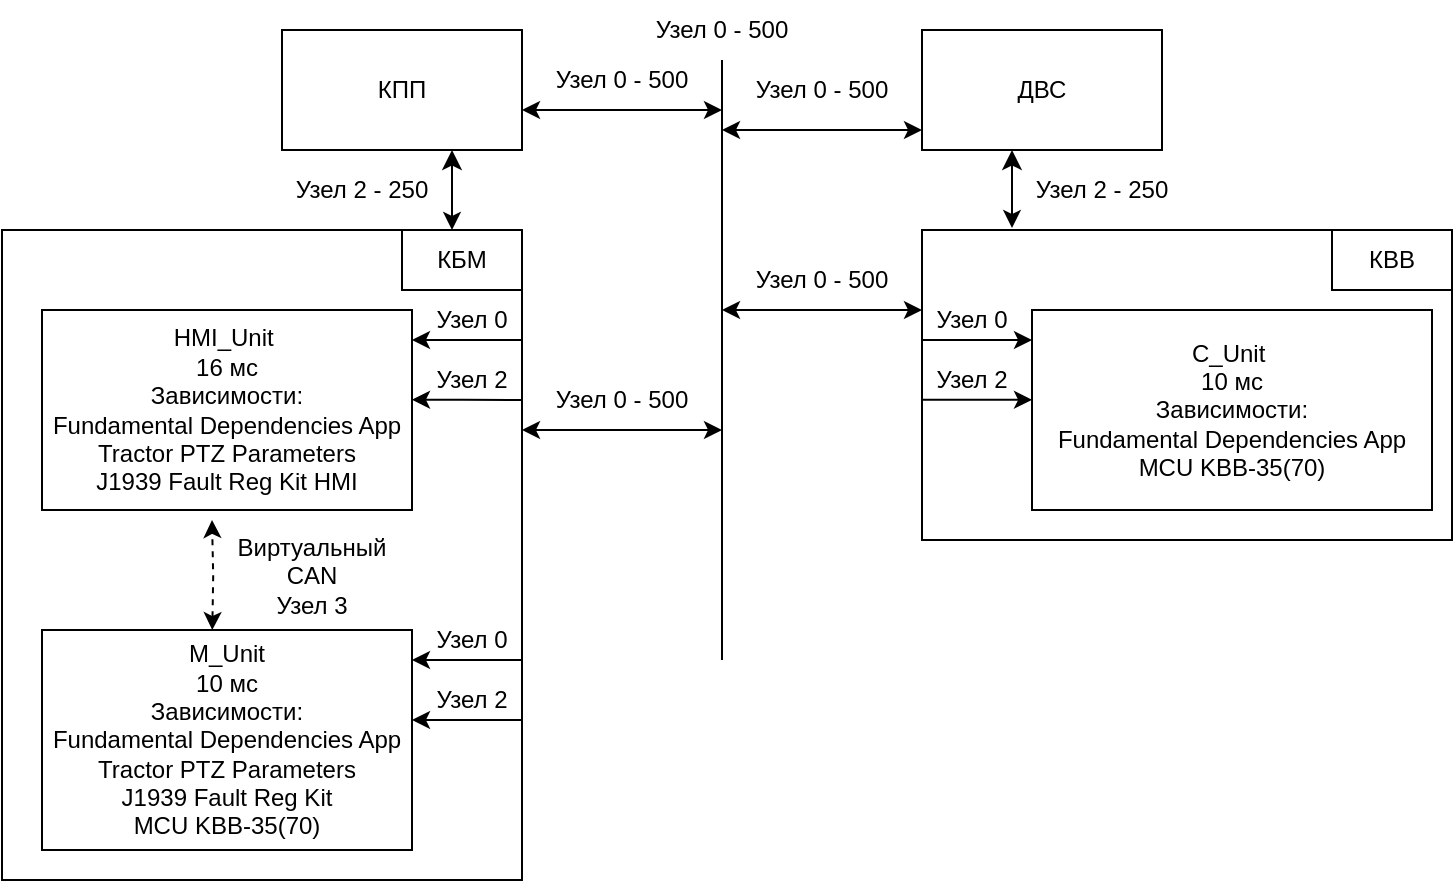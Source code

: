 <mxfile version="22.1.8" type="github">
  <diagram name="Страница — 1" id="boksjwtE60Wu9PSS7kzV">
    <mxGraphModel dx="819" dy="433" grid="1" gridSize="5" guides="1" tooltips="1" connect="1" arrows="1" fold="1" page="1" pageScale="1" pageWidth="827" pageHeight="1169" math="0" shadow="0">
      <root>
        <mxCell id="0" />
        <mxCell id="1" parent="0" />
        <mxCell id="1OqXnXpz8r0vYPGbQrty-51" value="" style="rounded=0;whiteSpace=wrap;html=1;fillColor=none;" vertex="1" parent="1">
          <mxGeometry x="65" y="305" width="260" height="325" as="geometry" />
        </mxCell>
        <mxCell id="1OqXnXpz8r0vYPGbQrty-54" value="КБМ" style="text;html=1;strokeColor=none;fillColor=none;align=center;verticalAlign=middle;whiteSpace=wrap;rounded=0;" vertex="1" parent="1">
          <mxGeometry x="265" y="305" width="60" height="30" as="geometry" />
        </mxCell>
        <mxCell id="1OqXnXpz8r0vYPGbQrty-55" value="" style="rounded=0;whiteSpace=wrap;html=1;fillColor=none;" vertex="1" parent="1">
          <mxGeometry x="265" y="305" width="60" height="30" as="geometry" />
        </mxCell>
        <mxCell id="1OqXnXpz8r0vYPGbQrty-56" value="HMI_Unit&amp;nbsp;&lt;br&gt;16 мс&lt;br&gt;Зависимости:&lt;br&gt;Fundamental Dependencies App&lt;br&gt;Tractor PTZ Parameters&lt;br&gt;J1939 Fault Reg Kit HMI" style="rounded=0;whiteSpace=wrap;html=1;" vertex="1" parent="1">
          <mxGeometry x="85" y="345" width="185" height="100" as="geometry" />
        </mxCell>
        <mxCell id="1OqXnXpz8r0vYPGbQrty-57" value="M_Unit&lt;br&gt;10 мс&lt;br&gt;Зависимости:&lt;br&gt;Fundamental Dependencies App&lt;br&gt;Tractor PTZ Parameters&lt;br&gt;J1939 Fault Reg Kit&lt;br&gt;MCU KBB-35(70)" style="rounded=0;whiteSpace=wrap;html=1;" vertex="1" parent="1">
          <mxGeometry x="85" y="505" width="185" height="110" as="geometry" />
        </mxCell>
        <mxCell id="1OqXnXpz8r0vYPGbQrty-58" value="Виртуальный CAN&lt;br&gt;Узел 3" style="text;html=1;strokeColor=none;fillColor=none;align=center;verticalAlign=middle;whiteSpace=wrap;rounded=0;" vertex="1" parent="1">
          <mxGeometry x="180" y="455" width="80" height="45" as="geometry" />
        </mxCell>
        <mxCell id="1OqXnXpz8r0vYPGbQrty-59" value="" style="endArrow=classic;dashed=1;html=1;rounded=0;edgeStyle=orthogonalEdgeStyle;exitX=0.5;exitY=0;exitDx=0;exitDy=0;startArrow=classic;startFill=1;endFill=1;" edge="1" parent="1">
          <mxGeometry width="50" height="50" relative="1" as="geometry">
            <mxPoint x="170.14" y="505" as="sourcePoint" />
            <mxPoint x="170" y="450" as="targetPoint" />
          </mxGeometry>
        </mxCell>
        <mxCell id="1OqXnXpz8r0vYPGbQrty-62" value="" style="endArrow=classic;html=1;rounded=0;edgeStyle=orthogonalEdgeStyle;startArrow=classic;startFill=1;" edge="1" parent="1">
          <mxGeometry width="50" height="50" relative="1" as="geometry">
            <mxPoint x="325" y="405" as="sourcePoint" />
            <mxPoint x="425" y="405" as="targetPoint" />
            <Array as="points">
              <mxPoint x="405" y="405" />
              <mxPoint x="405" y="405" />
            </Array>
          </mxGeometry>
        </mxCell>
        <mxCell id="1OqXnXpz8r0vYPGbQrty-63" value="" style="endArrow=classic;html=1;rounded=0;edgeStyle=orthogonalEdgeStyle;startArrow=classic;startFill=1;" edge="1" parent="1">
          <mxGeometry width="50" height="50" relative="1" as="geometry">
            <mxPoint x="425" y="345" as="sourcePoint" />
            <mxPoint x="525" y="345" as="targetPoint" />
            <Array as="points">
              <mxPoint x="505" y="345" />
              <mxPoint x="505" y="345" />
            </Array>
          </mxGeometry>
        </mxCell>
        <mxCell id="1OqXnXpz8r0vYPGbQrty-65" value="Узел 0 - 500" style="text;html=1;strokeColor=none;fillColor=none;align=center;verticalAlign=middle;whiteSpace=wrap;rounded=0;" vertex="1" parent="1">
          <mxGeometry x="335" y="375" width="80" height="30" as="geometry" />
        </mxCell>
        <mxCell id="1OqXnXpz8r0vYPGbQrty-66" value="Узел 2 - 250" style="text;html=1;strokeColor=none;fillColor=none;align=center;verticalAlign=middle;whiteSpace=wrap;rounded=0;" vertex="1" parent="1">
          <mxGeometry x="575" y="270" width="80" height="30" as="geometry" />
        </mxCell>
        <mxCell id="1OqXnXpz8r0vYPGbQrty-68" value="" style="endArrow=none;html=1;rounded=0;edgeStyle=orthogonalEdgeStyle;startArrow=classic;startFill=1;endFill=0;" edge="1" parent="1">
          <mxGeometry width="50" height="50" relative="1" as="geometry">
            <mxPoint x="269.99" y="360" as="sourcePoint" />
            <mxPoint x="320" y="360" as="targetPoint" />
            <Array as="points">
              <mxPoint x="325" y="360" />
              <mxPoint x="325" y="360" />
            </Array>
          </mxGeometry>
        </mxCell>
        <mxCell id="1OqXnXpz8r0vYPGbQrty-69" value="" style="endArrow=none;html=1;rounded=0;edgeStyle=orthogonalEdgeStyle;startArrow=classic;startFill=1;endFill=0;" edge="1" parent="1">
          <mxGeometry width="50" height="50" relative="1" as="geometry">
            <mxPoint x="270" y="389.86" as="sourcePoint" />
            <mxPoint x="325" y="390" as="targetPoint" />
            <Array as="points">
              <mxPoint x="295" y="390" />
            </Array>
          </mxGeometry>
        </mxCell>
        <mxCell id="1OqXnXpz8r0vYPGbQrty-70" value="" style="endArrow=none;html=1;rounded=0;edgeStyle=orthogonalEdgeStyle;startArrow=classic;startFill=1;endFill=0;" edge="1" parent="1">
          <mxGeometry width="50" height="50" relative="1" as="geometry">
            <mxPoint x="269.99" y="520" as="sourcePoint" />
            <mxPoint x="289.99" y="520" as="targetPoint" />
            <Array as="points">
              <mxPoint x="325" y="520" />
              <mxPoint x="325" y="520" />
            </Array>
          </mxGeometry>
        </mxCell>
        <mxCell id="1OqXnXpz8r0vYPGbQrty-71" value="" style="endArrow=none;html=1;rounded=0;edgeStyle=orthogonalEdgeStyle;startArrow=classic;startFill=1;endFill=0;" edge="1" parent="1">
          <mxGeometry width="50" height="50" relative="1" as="geometry">
            <mxPoint x="270" y="550" as="sourcePoint" />
            <mxPoint x="290" y="550" as="targetPoint" />
            <Array as="points">
              <mxPoint x="325" y="550" />
              <mxPoint x="325" y="550" />
            </Array>
          </mxGeometry>
        </mxCell>
        <mxCell id="1OqXnXpz8r0vYPGbQrty-72" value="Узел 0" style="text;html=1;strokeColor=none;fillColor=none;align=center;verticalAlign=middle;whiteSpace=wrap;rounded=0;" vertex="1" parent="1">
          <mxGeometry x="260" y="335" width="80" height="30" as="geometry" />
        </mxCell>
        <mxCell id="1OqXnXpz8r0vYPGbQrty-73" value="Узел 2" style="text;html=1;strokeColor=none;fillColor=none;align=center;verticalAlign=middle;whiteSpace=wrap;rounded=0;" vertex="1" parent="1">
          <mxGeometry x="260" y="365" width="80" height="30" as="geometry" />
        </mxCell>
        <mxCell id="1OqXnXpz8r0vYPGbQrty-74" value="Узел 0" style="text;html=1;strokeColor=none;fillColor=none;align=center;verticalAlign=middle;whiteSpace=wrap;rounded=0;" vertex="1" parent="1">
          <mxGeometry x="260" y="495" width="80" height="30" as="geometry" />
        </mxCell>
        <mxCell id="1OqXnXpz8r0vYPGbQrty-75" value="Узел 2" style="text;html=1;strokeColor=none;fillColor=none;align=center;verticalAlign=middle;whiteSpace=wrap;rounded=0;" vertex="1" parent="1">
          <mxGeometry x="260" y="525" width="80" height="30" as="geometry" />
        </mxCell>
        <mxCell id="1OqXnXpz8r0vYPGbQrty-76" value="" style="rounded=0;whiteSpace=wrap;html=1;fillColor=none;" vertex="1" parent="1">
          <mxGeometry x="525" y="305" width="265" height="155" as="geometry" />
        </mxCell>
        <mxCell id="1OqXnXpz8r0vYPGbQrty-77" value="КВВ" style="text;html=1;strokeColor=none;fillColor=none;align=center;verticalAlign=middle;whiteSpace=wrap;rounded=0;" vertex="1" parent="1">
          <mxGeometry x="730" y="305" width="60" height="30" as="geometry" />
        </mxCell>
        <mxCell id="1OqXnXpz8r0vYPGbQrty-78" value="" style="rounded=0;whiteSpace=wrap;html=1;fillColor=none;" vertex="1" parent="1">
          <mxGeometry x="730" y="305" width="60" height="30" as="geometry" />
        </mxCell>
        <mxCell id="1OqXnXpz8r0vYPGbQrty-79" value="С_Unit&amp;nbsp;&lt;br&gt;10 мс&lt;br&gt;Зависимости:&lt;br&gt;Fundamental Dependencies App&lt;br&gt;MCU KBB-35(70)" style="rounded=0;whiteSpace=wrap;html=1;" vertex="1" parent="1">
          <mxGeometry x="580" y="345" width="200" height="100" as="geometry" />
        </mxCell>
        <mxCell id="1OqXnXpz8r0vYPGbQrty-91" value="Узел 0" style="text;html=1;strokeColor=none;fillColor=none;align=center;verticalAlign=middle;whiteSpace=wrap;rounded=0;" vertex="1" parent="1">
          <mxGeometry x="510" y="335" width="80" height="30" as="geometry" />
        </mxCell>
        <mxCell id="1OqXnXpz8r0vYPGbQrty-92" value="Узел 2" style="text;html=1;strokeColor=none;fillColor=none;align=center;verticalAlign=middle;whiteSpace=wrap;rounded=0;" vertex="1" parent="1">
          <mxGeometry x="510" y="365" width="80" height="30" as="geometry" />
        </mxCell>
        <mxCell id="1OqXnXpz8r0vYPGbQrty-95" style="edgeStyle=orthogonalEdgeStyle;rounded=0;orthogonalLoop=1;jettySize=auto;html=1;exitX=0.5;exitY=1;exitDx=0;exitDy=0;" edge="1" parent="1" source="1OqXnXpz8r0vYPGbQrty-76" target="1OqXnXpz8r0vYPGbQrty-76">
          <mxGeometry relative="1" as="geometry" />
        </mxCell>
        <mxCell id="1OqXnXpz8r0vYPGbQrty-97" value="" style="endArrow=classic;html=1;rounded=0;edgeStyle=orthogonalEdgeStyle;startArrow=none;startFill=0;endFill=1;entryX=1;entryY=0.236;entryDx=0;entryDy=0;entryPerimeter=0;" edge="1" parent="1">
          <mxGeometry width="50" height="50" relative="1" as="geometry">
            <mxPoint x="525" y="360" as="sourcePoint" />
            <mxPoint x="580.01" y="360" as="targetPoint" />
            <Array as="points">
              <mxPoint x="550.01" y="360" />
            </Array>
          </mxGeometry>
        </mxCell>
        <mxCell id="1OqXnXpz8r0vYPGbQrty-98" value="" style="endArrow=classic;html=1;rounded=0;edgeStyle=orthogonalEdgeStyle;startArrow=none;startFill=0;endFill=1;entryX=1;entryY=0.236;entryDx=0;entryDy=0;entryPerimeter=0;" edge="1" parent="1">
          <mxGeometry width="50" height="50" relative="1" as="geometry">
            <mxPoint x="525" y="389.92" as="sourcePoint" />
            <mxPoint x="580.01" y="389.92" as="targetPoint" />
            <Array as="points">
              <mxPoint x="550.01" y="389.92" />
            </Array>
          </mxGeometry>
        </mxCell>
        <mxCell id="1OqXnXpz8r0vYPGbQrty-100" value="" style="endArrow=none;html=1;rounded=0;edgeStyle=orthogonalEdgeStyle;" edge="1" parent="1">
          <mxGeometry width="50" height="50" relative="1" as="geometry">
            <mxPoint x="425" y="520" as="sourcePoint" />
            <mxPoint x="425" y="220" as="targetPoint" />
          </mxGeometry>
        </mxCell>
        <mxCell id="1OqXnXpz8r0vYPGbQrty-101" value="Узел 0 - 500" style="text;html=1;strokeColor=none;fillColor=none;align=center;verticalAlign=middle;whiteSpace=wrap;rounded=0;" vertex="1" parent="1">
          <mxGeometry x="385" y="190" width="80" height="30" as="geometry" />
        </mxCell>
        <mxCell id="1OqXnXpz8r0vYPGbQrty-102" value="Узел 0 - 500" style="text;html=1;strokeColor=none;fillColor=none;align=center;verticalAlign=middle;whiteSpace=wrap;rounded=0;" vertex="1" parent="1">
          <mxGeometry x="435" y="315" width="80" height="30" as="geometry" />
        </mxCell>
        <mxCell id="1OqXnXpz8r0vYPGbQrty-103" value="КПП" style="rounded=0;whiteSpace=wrap;html=1;" vertex="1" parent="1">
          <mxGeometry x="205" y="205" width="120" height="60" as="geometry" />
        </mxCell>
        <mxCell id="1OqXnXpz8r0vYPGbQrty-104" value="ДВС" style="rounded=0;whiteSpace=wrap;html=1;" vertex="1" parent="1">
          <mxGeometry x="525" y="205" width="120" height="60" as="geometry" />
        </mxCell>
        <mxCell id="1OqXnXpz8r0vYPGbQrty-106" value="" style="endArrow=classic;html=1;rounded=0;edgeStyle=orthogonalEdgeStyle;endSize=7;endFill=1;startArrow=classic;startFill=1;" edge="1" parent="1">
          <mxGeometry width="50" height="50" relative="1" as="geometry">
            <mxPoint x="570" y="304" as="sourcePoint" />
            <mxPoint x="570" y="265" as="targetPoint" />
            <Array as="points" />
          </mxGeometry>
        </mxCell>
        <mxCell id="1OqXnXpz8r0vYPGbQrty-107" value="" style="endArrow=classic;html=1;rounded=0;edgeStyle=orthogonalEdgeStyle;endSize=7;exitX=0.225;exitY=0;exitDx=0;exitDy=0;exitPerimeter=0;startArrow=classic;startFill=1;endFill=1;" edge="1" parent="1">
          <mxGeometry width="50" height="50" relative="1" as="geometry">
            <mxPoint x="290" y="305" as="sourcePoint" />
            <mxPoint x="290" y="265" as="targetPoint" />
            <Array as="points" />
          </mxGeometry>
        </mxCell>
        <mxCell id="1OqXnXpz8r0vYPGbQrty-108" value="Узел 2 - 250" style="text;html=1;strokeColor=none;fillColor=none;align=center;verticalAlign=middle;whiteSpace=wrap;rounded=0;" vertex="1" parent="1">
          <mxGeometry x="205" y="270" width="80" height="30" as="geometry" />
        </mxCell>
        <mxCell id="1OqXnXpz8r0vYPGbQrty-109" value="" style="endArrow=classic;html=1;rounded=0;edgeStyle=orthogonalEdgeStyle;startArrow=classic;startFill=1;" edge="1" parent="1">
          <mxGeometry width="50" height="50" relative="1" as="geometry">
            <mxPoint x="425" y="255" as="sourcePoint" />
            <mxPoint x="525" y="255" as="targetPoint" />
            <Array as="points">
              <mxPoint x="505" y="255" />
              <mxPoint x="505" y="255" />
            </Array>
          </mxGeometry>
        </mxCell>
        <mxCell id="1OqXnXpz8r0vYPGbQrty-110" value="Узел 0 - 500" style="text;html=1;strokeColor=none;fillColor=none;align=center;verticalAlign=middle;whiteSpace=wrap;rounded=0;" vertex="1" parent="1">
          <mxGeometry x="435" y="220" width="80" height="30" as="geometry" />
        </mxCell>
        <mxCell id="1OqXnXpz8r0vYPGbQrty-111" value="" style="endArrow=classic;html=1;rounded=0;edgeStyle=orthogonalEdgeStyle;startArrow=classic;startFill=1;" edge="1" parent="1">
          <mxGeometry width="50" height="50" relative="1" as="geometry">
            <mxPoint x="325" y="245" as="sourcePoint" />
            <mxPoint x="425" y="245" as="targetPoint" />
            <Array as="points">
              <mxPoint x="405" y="245" />
              <mxPoint x="405" y="245" />
            </Array>
          </mxGeometry>
        </mxCell>
        <mxCell id="1OqXnXpz8r0vYPGbQrty-112" value="Узел 0 - 500" style="text;html=1;strokeColor=none;fillColor=none;align=center;verticalAlign=middle;whiteSpace=wrap;rounded=0;" vertex="1" parent="1">
          <mxGeometry x="335" y="215" width="80" height="30" as="geometry" />
        </mxCell>
      </root>
    </mxGraphModel>
  </diagram>
</mxfile>

